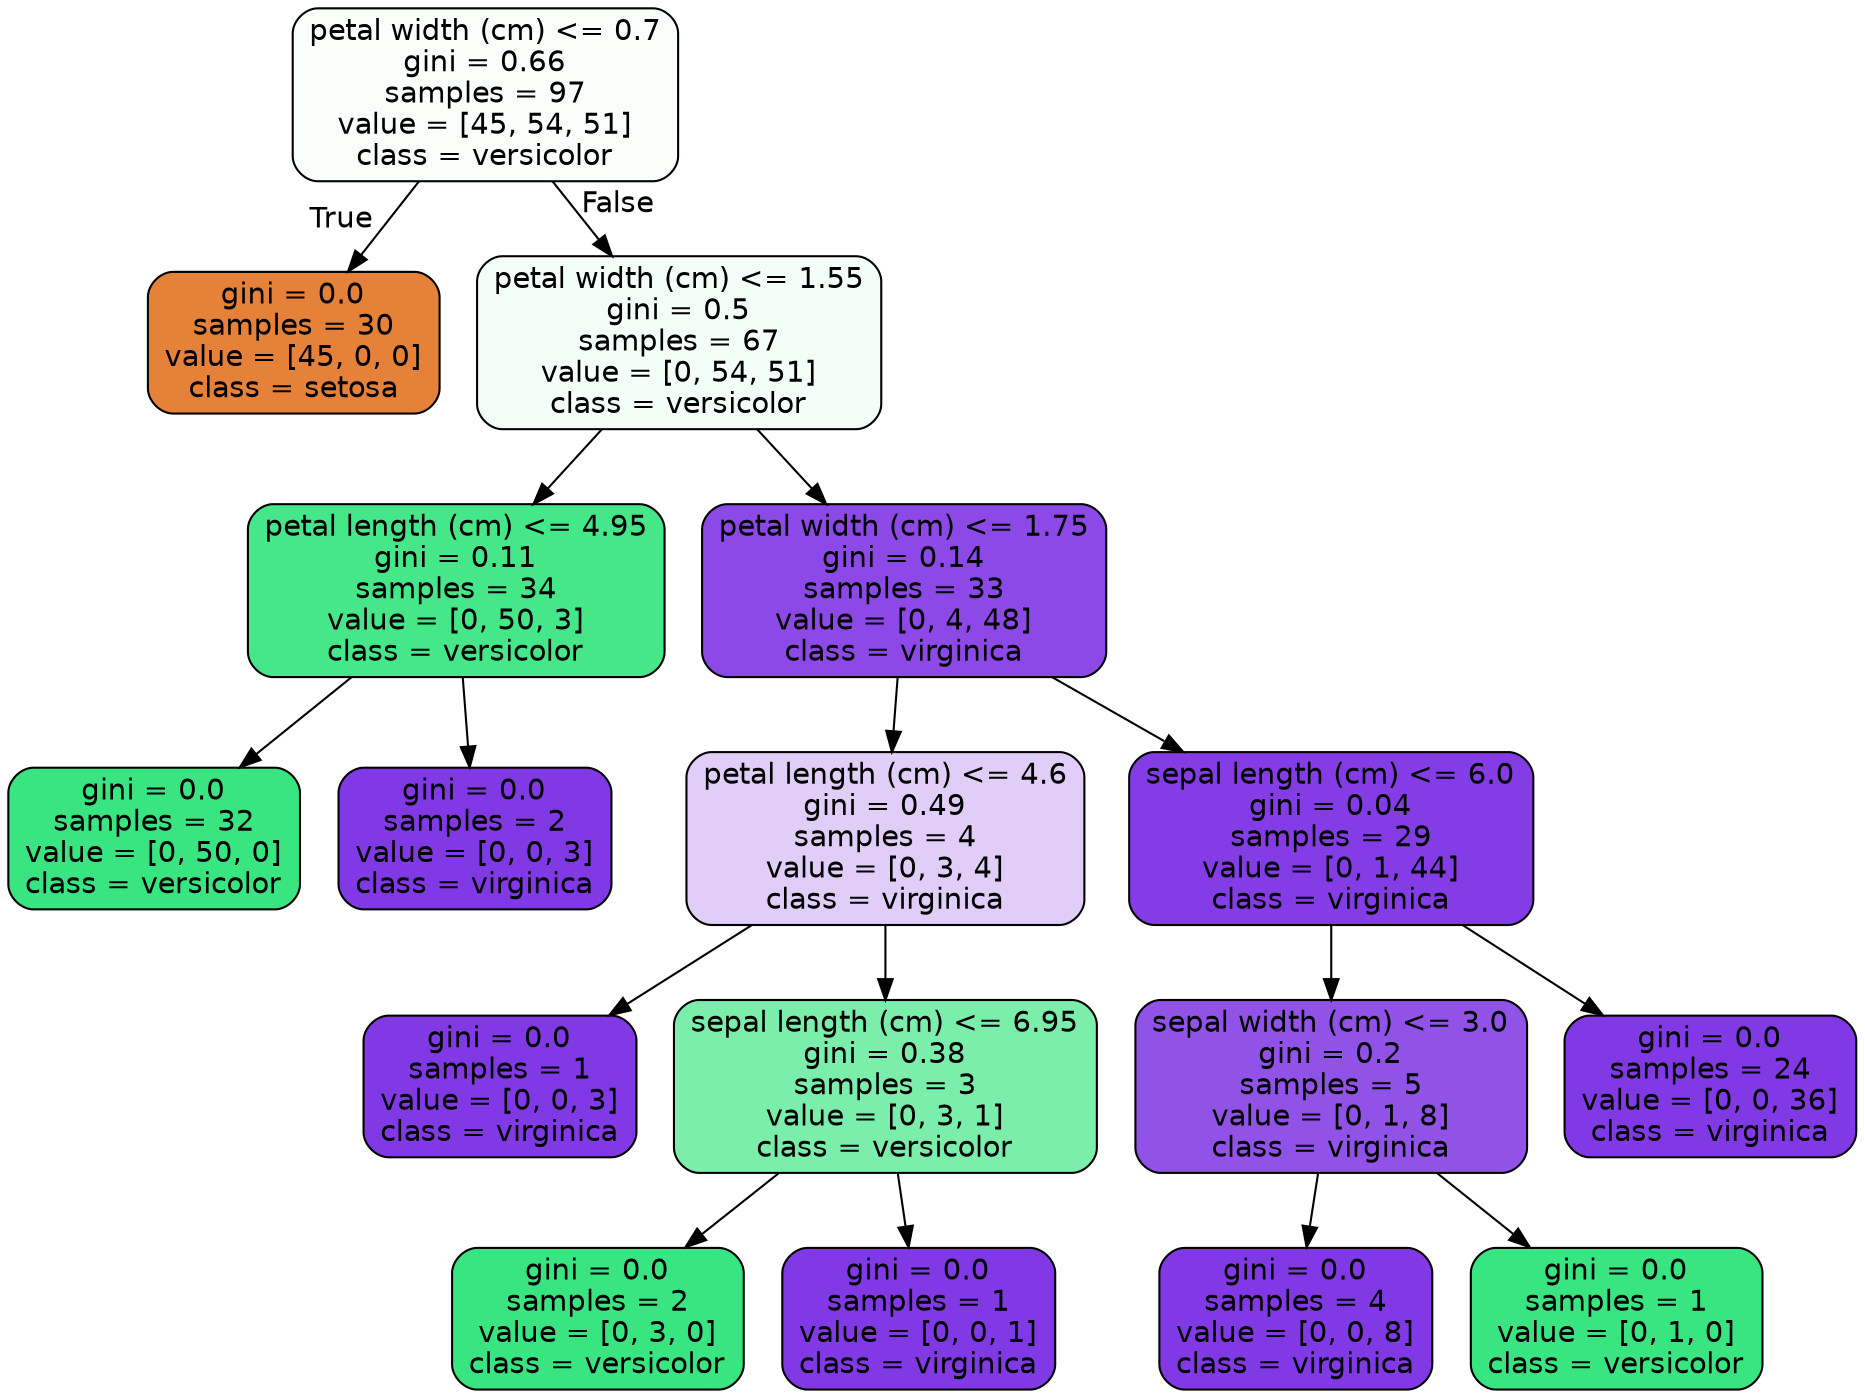 digraph Tree {
node [shape=box, style="filled, rounded", color="black", fontname="helvetica"] ;
edge [fontname="helvetica"] ;
0 [label="petal width (cm) <= 0.7\ngini = 0.66\nsamples = 97\nvalue = [45, 54, 51]\nclass = versicolor", fillcolor="#f9fefb"] ;
1 [label="gini = 0.0\nsamples = 30\nvalue = [45, 0, 0]\nclass = setosa", fillcolor="#e58139"] ;
0 -> 1 [labeldistance=2.5, labelangle=45, headlabel="True"] ;
2 [label="petal width (cm) <= 1.55\ngini = 0.5\nsamples = 67\nvalue = [0, 54, 51]\nclass = versicolor", fillcolor="#f4fef8"] ;
0 -> 2 [labeldistance=2.5, labelangle=-45, headlabel="False"] ;
3 [label="petal length (cm) <= 4.95\ngini = 0.11\nsamples = 34\nvalue = [0, 50, 3]\nclass = versicolor", fillcolor="#45e789"] ;
2 -> 3 ;
4 [label="gini = 0.0\nsamples = 32\nvalue = [0, 50, 0]\nclass = versicolor", fillcolor="#39e581"] ;
3 -> 4 ;
5 [label="gini = 0.0\nsamples = 2\nvalue = [0, 0, 3]\nclass = virginica", fillcolor="#8139e5"] ;
3 -> 5 ;
6 [label="petal width (cm) <= 1.75\ngini = 0.14\nsamples = 33\nvalue = [0, 4, 48]\nclass = virginica", fillcolor="#8c49e7"] ;
2 -> 6 ;
7 [label="petal length (cm) <= 4.6\ngini = 0.49\nsamples = 4\nvalue = [0, 3, 4]\nclass = virginica", fillcolor="#e0cef8"] ;
6 -> 7 ;
8 [label="gini = 0.0\nsamples = 1\nvalue = [0, 0, 3]\nclass = virginica", fillcolor="#8139e5"] ;
7 -> 8 ;
9 [label="sepal length (cm) <= 6.95\ngini = 0.38\nsamples = 3\nvalue = [0, 3, 1]\nclass = versicolor", fillcolor="#7beeab"] ;
7 -> 9 ;
10 [label="gini = 0.0\nsamples = 2\nvalue = [0, 3, 0]\nclass = versicolor", fillcolor="#39e581"] ;
9 -> 10 ;
11 [label="gini = 0.0\nsamples = 1\nvalue = [0, 0, 1]\nclass = virginica", fillcolor="#8139e5"] ;
9 -> 11 ;
12 [label="sepal length (cm) <= 6.0\ngini = 0.04\nsamples = 29\nvalue = [0, 1, 44]\nclass = virginica", fillcolor="#843de6"] ;
6 -> 12 ;
13 [label="sepal width (cm) <= 3.0\ngini = 0.2\nsamples = 5\nvalue = [0, 1, 8]\nclass = virginica", fillcolor="#9152e8"] ;
12 -> 13 ;
14 [label="gini = 0.0\nsamples = 4\nvalue = [0, 0, 8]\nclass = virginica", fillcolor="#8139e5"] ;
13 -> 14 ;
15 [label="gini = 0.0\nsamples = 1\nvalue = [0, 1, 0]\nclass = versicolor", fillcolor="#39e581"] ;
13 -> 15 ;
16 [label="gini = 0.0\nsamples = 24\nvalue = [0, 0, 36]\nclass = virginica", fillcolor="#8139e5"] ;
12 -> 16 ;
}